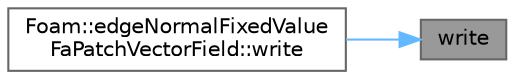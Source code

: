 digraph "write"
{
 // LATEX_PDF_SIZE
  bgcolor="transparent";
  edge [fontname=Helvetica,fontsize=10,labelfontname=Helvetica,labelfontsize=10];
  node [fontname=Helvetica,fontsize=10,shape=box,height=0.2,width=0.4];
  rankdir="RL";
  Node1 [id="Node000001",label="write",height=0.2,width=0.4,color="gray40", fillcolor="grey60", style="filled", fontcolor="black",tooltip=" "];
  Node1 -> Node2 [id="edge1_Node000001_Node000002",dir="back",color="steelblue1",style="solid",tooltip=" "];
  Node2 [id="Node000002",label="Foam::edgeNormalFixedValue\lFaPatchVectorField::write",height=0.2,width=0.4,color="grey40", fillcolor="white", style="filled",URL="$classFoam_1_1edgeNormalFixedValueFaPatchVectorField.html#a293fdfec8bdfbd5c3913ab4c9f3454ff",tooltip=" "];
}

